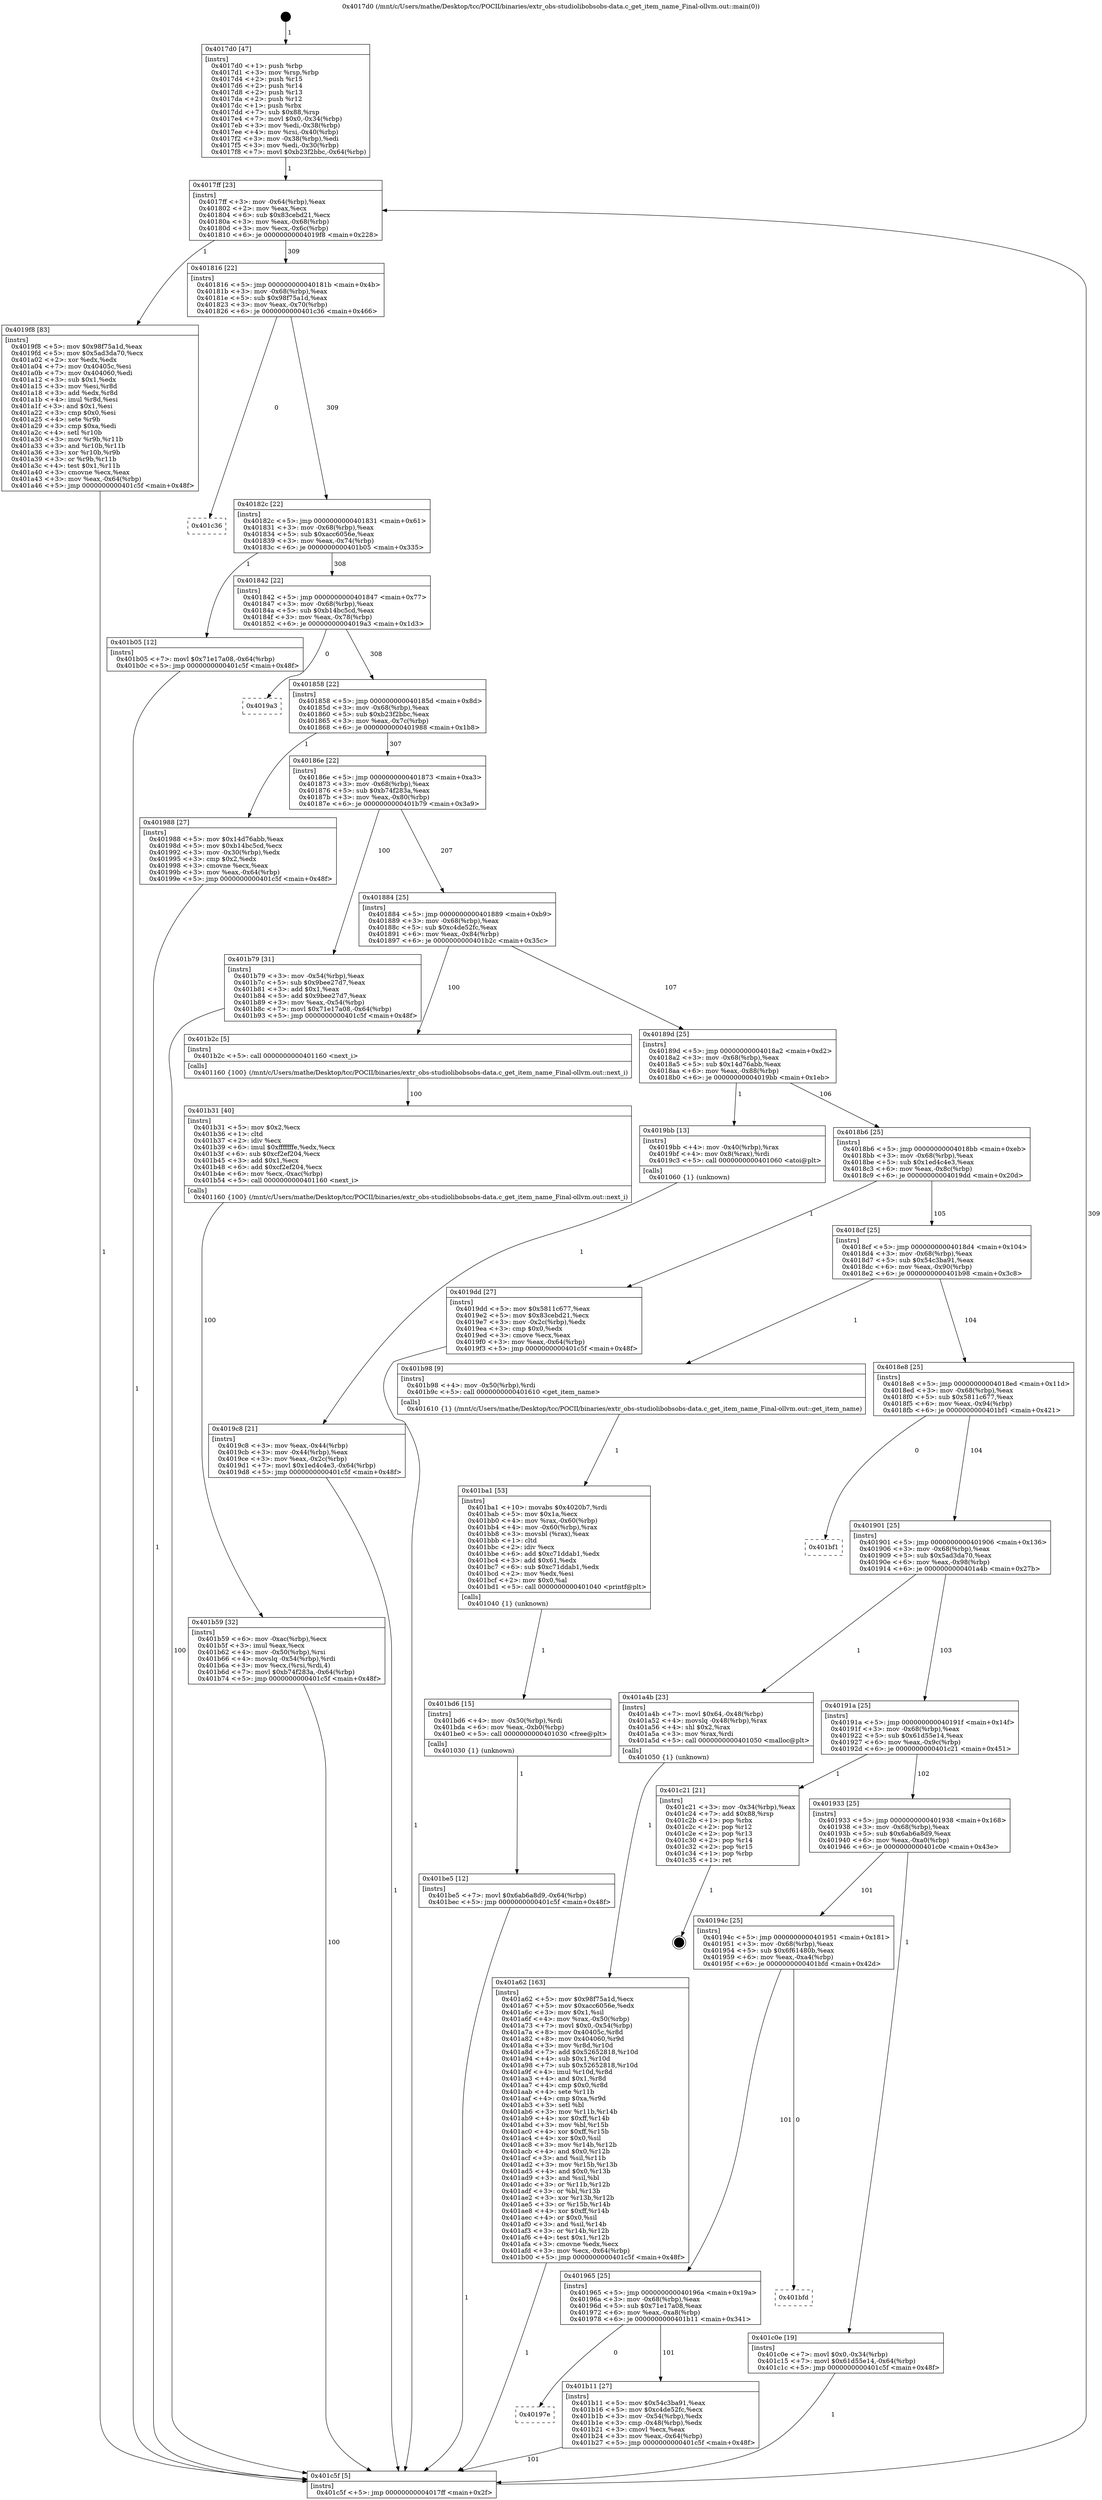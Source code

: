 digraph "0x4017d0" {
  label = "0x4017d0 (/mnt/c/Users/mathe/Desktop/tcc/POCII/binaries/extr_obs-studiolibobsobs-data.c_get_item_name_Final-ollvm.out::main(0))"
  labelloc = "t"
  node[shape=record]

  Entry [label="",width=0.3,height=0.3,shape=circle,fillcolor=black,style=filled]
  "0x4017ff" [label="{
     0x4017ff [23]\l
     | [instrs]\l
     &nbsp;&nbsp;0x4017ff \<+3\>: mov -0x64(%rbp),%eax\l
     &nbsp;&nbsp;0x401802 \<+2\>: mov %eax,%ecx\l
     &nbsp;&nbsp;0x401804 \<+6\>: sub $0x83cebd21,%ecx\l
     &nbsp;&nbsp;0x40180a \<+3\>: mov %eax,-0x68(%rbp)\l
     &nbsp;&nbsp;0x40180d \<+3\>: mov %ecx,-0x6c(%rbp)\l
     &nbsp;&nbsp;0x401810 \<+6\>: je 00000000004019f8 \<main+0x228\>\l
  }"]
  "0x4019f8" [label="{
     0x4019f8 [83]\l
     | [instrs]\l
     &nbsp;&nbsp;0x4019f8 \<+5\>: mov $0x98f75a1d,%eax\l
     &nbsp;&nbsp;0x4019fd \<+5\>: mov $0x5ad3da70,%ecx\l
     &nbsp;&nbsp;0x401a02 \<+2\>: xor %edx,%edx\l
     &nbsp;&nbsp;0x401a04 \<+7\>: mov 0x40405c,%esi\l
     &nbsp;&nbsp;0x401a0b \<+7\>: mov 0x404060,%edi\l
     &nbsp;&nbsp;0x401a12 \<+3\>: sub $0x1,%edx\l
     &nbsp;&nbsp;0x401a15 \<+3\>: mov %esi,%r8d\l
     &nbsp;&nbsp;0x401a18 \<+3\>: add %edx,%r8d\l
     &nbsp;&nbsp;0x401a1b \<+4\>: imul %r8d,%esi\l
     &nbsp;&nbsp;0x401a1f \<+3\>: and $0x1,%esi\l
     &nbsp;&nbsp;0x401a22 \<+3\>: cmp $0x0,%esi\l
     &nbsp;&nbsp;0x401a25 \<+4\>: sete %r9b\l
     &nbsp;&nbsp;0x401a29 \<+3\>: cmp $0xa,%edi\l
     &nbsp;&nbsp;0x401a2c \<+4\>: setl %r10b\l
     &nbsp;&nbsp;0x401a30 \<+3\>: mov %r9b,%r11b\l
     &nbsp;&nbsp;0x401a33 \<+3\>: and %r10b,%r11b\l
     &nbsp;&nbsp;0x401a36 \<+3\>: xor %r10b,%r9b\l
     &nbsp;&nbsp;0x401a39 \<+3\>: or %r9b,%r11b\l
     &nbsp;&nbsp;0x401a3c \<+4\>: test $0x1,%r11b\l
     &nbsp;&nbsp;0x401a40 \<+3\>: cmovne %ecx,%eax\l
     &nbsp;&nbsp;0x401a43 \<+3\>: mov %eax,-0x64(%rbp)\l
     &nbsp;&nbsp;0x401a46 \<+5\>: jmp 0000000000401c5f \<main+0x48f\>\l
  }"]
  "0x401816" [label="{
     0x401816 [22]\l
     | [instrs]\l
     &nbsp;&nbsp;0x401816 \<+5\>: jmp 000000000040181b \<main+0x4b\>\l
     &nbsp;&nbsp;0x40181b \<+3\>: mov -0x68(%rbp),%eax\l
     &nbsp;&nbsp;0x40181e \<+5\>: sub $0x98f75a1d,%eax\l
     &nbsp;&nbsp;0x401823 \<+3\>: mov %eax,-0x70(%rbp)\l
     &nbsp;&nbsp;0x401826 \<+6\>: je 0000000000401c36 \<main+0x466\>\l
  }"]
  Exit [label="",width=0.3,height=0.3,shape=circle,fillcolor=black,style=filled,peripheries=2]
  "0x401c36" [label="{
     0x401c36\l
  }", style=dashed]
  "0x40182c" [label="{
     0x40182c [22]\l
     | [instrs]\l
     &nbsp;&nbsp;0x40182c \<+5\>: jmp 0000000000401831 \<main+0x61\>\l
     &nbsp;&nbsp;0x401831 \<+3\>: mov -0x68(%rbp),%eax\l
     &nbsp;&nbsp;0x401834 \<+5\>: sub $0xacc6056e,%eax\l
     &nbsp;&nbsp;0x401839 \<+3\>: mov %eax,-0x74(%rbp)\l
     &nbsp;&nbsp;0x40183c \<+6\>: je 0000000000401b05 \<main+0x335\>\l
  }"]
  "0x401be5" [label="{
     0x401be5 [12]\l
     | [instrs]\l
     &nbsp;&nbsp;0x401be5 \<+7\>: movl $0x6ab6a8d9,-0x64(%rbp)\l
     &nbsp;&nbsp;0x401bec \<+5\>: jmp 0000000000401c5f \<main+0x48f\>\l
  }"]
  "0x401b05" [label="{
     0x401b05 [12]\l
     | [instrs]\l
     &nbsp;&nbsp;0x401b05 \<+7\>: movl $0x71e17a08,-0x64(%rbp)\l
     &nbsp;&nbsp;0x401b0c \<+5\>: jmp 0000000000401c5f \<main+0x48f\>\l
  }"]
  "0x401842" [label="{
     0x401842 [22]\l
     | [instrs]\l
     &nbsp;&nbsp;0x401842 \<+5\>: jmp 0000000000401847 \<main+0x77\>\l
     &nbsp;&nbsp;0x401847 \<+3\>: mov -0x68(%rbp),%eax\l
     &nbsp;&nbsp;0x40184a \<+5\>: sub $0xb14bc5cd,%eax\l
     &nbsp;&nbsp;0x40184f \<+3\>: mov %eax,-0x78(%rbp)\l
     &nbsp;&nbsp;0x401852 \<+6\>: je 00000000004019a3 \<main+0x1d3\>\l
  }"]
  "0x401bd6" [label="{
     0x401bd6 [15]\l
     | [instrs]\l
     &nbsp;&nbsp;0x401bd6 \<+4\>: mov -0x50(%rbp),%rdi\l
     &nbsp;&nbsp;0x401bda \<+6\>: mov %eax,-0xb0(%rbp)\l
     &nbsp;&nbsp;0x401be0 \<+5\>: call 0000000000401030 \<free@plt\>\l
     | [calls]\l
     &nbsp;&nbsp;0x401030 \{1\} (unknown)\l
  }"]
  "0x4019a3" [label="{
     0x4019a3\l
  }", style=dashed]
  "0x401858" [label="{
     0x401858 [22]\l
     | [instrs]\l
     &nbsp;&nbsp;0x401858 \<+5\>: jmp 000000000040185d \<main+0x8d\>\l
     &nbsp;&nbsp;0x40185d \<+3\>: mov -0x68(%rbp),%eax\l
     &nbsp;&nbsp;0x401860 \<+5\>: sub $0xb23f2bbc,%eax\l
     &nbsp;&nbsp;0x401865 \<+3\>: mov %eax,-0x7c(%rbp)\l
     &nbsp;&nbsp;0x401868 \<+6\>: je 0000000000401988 \<main+0x1b8\>\l
  }"]
  "0x401ba1" [label="{
     0x401ba1 [53]\l
     | [instrs]\l
     &nbsp;&nbsp;0x401ba1 \<+10\>: movabs $0x4020b7,%rdi\l
     &nbsp;&nbsp;0x401bab \<+5\>: mov $0x1a,%ecx\l
     &nbsp;&nbsp;0x401bb0 \<+4\>: mov %rax,-0x60(%rbp)\l
     &nbsp;&nbsp;0x401bb4 \<+4\>: mov -0x60(%rbp),%rax\l
     &nbsp;&nbsp;0x401bb8 \<+3\>: movsbl (%rax),%eax\l
     &nbsp;&nbsp;0x401bbb \<+1\>: cltd\l
     &nbsp;&nbsp;0x401bbc \<+2\>: idiv %ecx\l
     &nbsp;&nbsp;0x401bbe \<+6\>: add $0xc71ddab1,%edx\l
     &nbsp;&nbsp;0x401bc4 \<+3\>: add $0x61,%edx\l
     &nbsp;&nbsp;0x401bc7 \<+6\>: sub $0xc71ddab1,%edx\l
     &nbsp;&nbsp;0x401bcd \<+2\>: mov %edx,%esi\l
     &nbsp;&nbsp;0x401bcf \<+2\>: mov $0x0,%al\l
     &nbsp;&nbsp;0x401bd1 \<+5\>: call 0000000000401040 \<printf@plt\>\l
     | [calls]\l
     &nbsp;&nbsp;0x401040 \{1\} (unknown)\l
  }"]
  "0x401988" [label="{
     0x401988 [27]\l
     | [instrs]\l
     &nbsp;&nbsp;0x401988 \<+5\>: mov $0x14d76abb,%eax\l
     &nbsp;&nbsp;0x40198d \<+5\>: mov $0xb14bc5cd,%ecx\l
     &nbsp;&nbsp;0x401992 \<+3\>: mov -0x30(%rbp),%edx\l
     &nbsp;&nbsp;0x401995 \<+3\>: cmp $0x2,%edx\l
     &nbsp;&nbsp;0x401998 \<+3\>: cmovne %ecx,%eax\l
     &nbsp;&nbsp;0x40199b \<+3\>: mov %eax,-0x64(%rbp)\l
     &nbsp;&nbsp;0x40199e \<+5\>: jmp 0000000000401c5f \<main+0x48f\>\l
  }"]
  "0x40186e" [label="{
     0x40186e [22]\l
     | [instrs]\l
     &nbsp;&nbsp;0x40186e \<+5\>: jmp 0000000000401873 \<main+0xa3\>\l
     &nbsp;&nbsp;0x401873 \<+3\>: mov -0x68(%rbp),%eax\l
     &nbsp;&nbsp;0x401876 \<+5\>: sub $0xb74f283a,%eax\l
     &nbsp;&nbsp;0x40187b \<+3\>: mov %eax,-0x80(%rbp)\l
     &nbsp;&nbsp;0x40187e \<+6\>: je 0000000000401b79 \<main+0x3a9\>\l
  }"]
  "0x401c5f" [label="{
     0x401c5f [5]\l
     | [instrs]\l
     &nbsp;&nbsp;0x401c5f \<+5\>: jmp 00000000004017ff \<main+0x2f\>\l
  }"]
  "0x4017d0" [label="{
     0x4017d0 [47]\l
     | [instrs]\l
     &nbsp;&nbsp;0x4017d0 \<+1\>: push %rbp\l
     &nbsp;&nbsp;0x4017d1 \<+3\>: mov %rsp,%rbp\l
     &nbsp;&nbsp;0x4017d4 \<+2\>: push %r15\l
     &nbsp;&nbsp;0x4017d6 \<+2\>: push %r14\l
     &nbsp;&nbsp;0x4017d8 \<+2\>: push %r13\l
     &nbsp;&nbsp;0x4017da \<+2\>: push %r12\l
     &nbsp;&nbsp;0x4017dc \<+1\>: push %rbx\l
     &nbsp;&nbsp;0x4017dd \<+7\>: sub $0x88,%rsp\l
     &nbsp;&nbsp;0x4017e4 \<+7\>: movl $0x0,-0x34(%rbp)\l
     &nbsp;&nbsp;0x4017eb \<+3\>: mov %edi,-0x38(%rbp)\l
     &nbsp;&nbsp;0x4017ee \<+4\>: mov %rsi,-0x40(%rbp)\l
     &nbsp;&nbsp;0x4017f2 \<+3\>: mov -0x38(%rbp),%edi\l
     &nbsp;&nbsp;0x4017f5 \<+3\>: mov %edi,-0x30(%rbp)\l
     &nbsp;&nbsp;0x4017f8 \<+7\>: movl $0xb23f2bbc,-0x64(%rbp)\l
  }"]
  "0x401b59" [label="{
     0x401b59 [32]\l
     | [instrs]\l
     &nbsp;&nbsp;0x401b59 \<+6\>: mov -0xac(%rbp),%ecx\l
     &nbsp;&nbsp;0x401b5f \<+3\>: imul %eax,%ecx\l
     &nbsp;&nbsp;0x401b62 \<+4\>: mov -0x50(%rbp),%rsi\l
     &nbsp;&nbsp;0x401b66 \<+4\>: movslq -0x54(%rbp),%rdi\l
     &nbsp;&nbsp;0x401b6a \<+3\>: mov %ecx,(%rsi,%rdi,4)\l
     &nbsp;&nbsp;0x401b6d \<+7\>: movl $0xb74f283a,-0x64(%rbp)\l
     &nbsp;&nbsp;0x401b74 \<+5\>: jmp 0000000000401c5f \<main+0x48f\>\l
  }"]
  "0x401b79" [label="{
     0x401b79 [31]\l
     | [instrs]\l
     &nbsp;&nbsp;0x401b79 \<+3\>: mov -0x54(%rbp),%eax\l
     &nbsp;&nbsp;0x401b7c \<+5\>: sub $0x9bee27d7,%eax\l
     &nbsp;&nbsp;0x401b81 \<+3\>: add $0x1,%eax\l
     &nbsp;&nbsp;0x401b84 \<+5\>: add $0x9bee27d7,%eax\l
     &nbsp;&nbsp;0x401b89 \<+3\>: mov %eax,-0x54(%rbp)\l
     &nbsp;&nbsp;0x401b8c \<+7\>: movl $0x71e17a08,-0x64(%rbp)\l
     &nbsp;&nbsp;0x401b93 \<+5\>: jmp 0000000000401c5f \<main+0x48f\>\l
  }"]
  "0x401884" [label="{
     0x401884 [25]\l
     | [instrs]\l
     &nbsp;&nbsp;0x401884 \<+5\>: jmp 0000000000401889 \<main+0xb9\>\l
     &nbsp;&nbsp;0x401889 \<+3\>: mov -0x68(%rbp),%eax\l
     &nbsp;&nbsp;0x40188c \<+5\>: sub $0xc4de52fc,%eax\l
     &nbsp;&nbsp;0x401891 \<+6\>: mov %eax,-0x84(%rbp)\l
     &nbsp;&nbsp;0x401897 \<+6\>: je 0000000000401b2c \<main+0x35c\>\l
  }"]
  "0x401b31" [label="{
     0x401b31 [40]\l
     | [instrs]\l
     &nbsp;&nbsp;0x401b31 \<+5\>: mov $0x2,%ecx\l
     &nbsp;&nbsp;0x401b36 \<+1\>: cltd\l
     &nbsp;&nbsp;0x401b37 \<+2\>: idiv %ecx\l
     &nbsp;&nbsp;0x401b39 \<+6\>: imul $0xfffffffe,%edx,%ecx\l
     &nbsp;&nbsp;0x401b3f \<+6\>: sub $0xcf2ef204,%ecx\l
     &nbsp;&nbsp;0x401b45 \<+3\>: add $0x1,%ecx\l
     &nbsp;&nbsp;0x401b48 \<+6\>: add $0xcf2ef204,%ecx\l
     &nbsp;&nbsp;0x401b4e \<+6\>: mov %ecx,-0xac(%rbp)\l
     &nbsp;&nbsp;0x401b54 \<+5\>: call 0000000000401160 \<next_i\>\l
     | [calls]\l
     &nbsp;&nbsp;0x401160 \{100\} (/mnt/c/Users/mathe/Desktop/tcc/POCII/binaries/extr_obs-studiolibobsobs-data.c_get_item_name_Final-ollvm.out::next_i)\l
  }"]
  "0x401b2c" [label="{
     0x401b2c [5]\l
     | [instrs]\l
     &nbsp;&nbsp;0x401b2c \<+5\>: call 0000000000401160 \<next_i\>\l
     | [calls]\l
     &nbsp;&nbsp;0x401160 \{100\} (/mnt/c/Users/mathe/Desktop/tcc/POCII/binaries/extr_obs-studiolibobsobs-data.c_get_item_name_Final-ollvm.out::next_i)\l
  }"]
  "0x40189d" [label="{
     0x40189d [25]\l
     | [instrs]\l
     &nbsp;&nbsp;0x40189d \<+5\>: jmp 00000000004018a2 \<main+0xd2\>\l
     &nbsp;&nbsp;0x4018a2 \<+3\>: mov -0x68(%rbp),%eax\l
     &nbsp;&nbsp;0x4018a5 \<+5\>: sub $0x14d76abb,%eax\l
     &nbsp;&nbsp;0x4018aa \<+6\>: mov %eax,-0x88(%rbp)\l
     &nbsp;&nbsp;0x4018b0 \<+6\>: je 00000000004019bb \<main+0x1eb\>\l
  }"]
  "0x40197e" [label="{
     0x40197e\l
  }", style=dashed]
  "0x4019bb" [label="{
     0x4019bb [13]\l
     | [instrs]\l
     &nbsp;&nbsp;0x4019bb \<+4\>: mov -0x40(%rbp),%rax\l
     &nbsp;&nbsp;0x4019bf \<+4\>: mov 0x8(%rax),%rdi\l
     &nbsp;&nbsp;0x4019c3 \<+5\>: call 0000000000401060 \<atoi@plt\>\l
     | [calls]\l
     &nbsp;&nbsp;0x401060 \{1\} (unknown)\l
  }"]
  "0x4018b6" [label="{
     0x4018b6 [25]\l
     | [instrs]\l
     &nbsp;&nbsp;0x4018b6 \<+5\>: jmp 00000000004018bb \<main+0xeb\>\l
     &nbsp;&nbsp;0x4018bb \<+3\>: mov -0x68(%rbp),%eax\l
     &nbsp;&nbsp;0x4018be \<+5\>: sub $0x1ed4c4e3,%eax\l
     &nbsp;&nbsp;0x4018c3 \<+6\>: mov %eax,-0x8c(%rbp)\l
     &nbsp;&nbsp;0x4018c9 \<+6\>: je 00000000004019dd \<main+0x20d\>\l
  }"]
  "0x4019c8" [label="{
     0x4019c8 [21]\l
     | [instrs]\l
     &nbsp;&nbsp;0x4019c8 \<+3\>: mov %eax,-0x44(%rbp)\l
     &nbsp;&nbsp;0x4019cb \<+3\>: mov -0x44(%rbp),%eax\l
     &nbsp;&nbsp;0x4019ce \<+3\>: mov %eax,-0x2c(%rbp)\l
     &nbsp;&nbsp;0x4019d1 \<+7\>: movl $0x1ed4c4e3,-0x64(%rbp)\l
     &nbsp;&nbsp;0x4019d8 \<+5\>: jmp 0000000000401c5f \<main+0x48f\>\l
  }"]
  "0x401b11" [label="{
     0x401b11 [27]\l
     | [instrs]\l
     &nbsp;&nbsp;0x401b11 \<+5\>: mov $0x54c3ba91,%eax\l
     &nbsp;&nbsp;0x401b16 \<+5\>: mov $0xc4de52fc,%ecx\l
     &nbsp;&nbsp;0x401b1b \<+3\>: mov -0x54(%rbp),%edx\l
     &nbsp;&nbsp;0x401b1e \<+3\>: cmp -0x48(%rbp),%edx\l
     &nbsp;&nbsp;0x401b21 \<+3\>: cmovl %ecx,%eax\l
     &nbsp;&nbsp;0x401b24 \<+3\>: mov %eax,-0x64(%rbp)\l
     &nbsp;&nbsp;0x401b27 \<+5\>: jmp 0000000000401c5f \<main+0x48f\>\l
  }"]
  "0x4019dd" [label="{
     0x4019dd [27]\l
     | [instrs]\l
     &nbsp;&nbsp;0x4019dd \<+5\>: mov $0x5811c677,%eax\l
     &nbsp;&nbsp;0x4019e2 \<+5\>: mov $0x83cebd21,%ecx\l
     &nbsp;&nbsp;0x4019e7 \<+3\>: mov -0x2c(%rbp),%edx\l
     &nbsp;&nbsp;0x4019ea \<+3\>: cmp $0x0,%edx\l
     &nbsp;&nbsp;0x4019ed \<+3\>: cmove %ecx,%eax\l
     &nbsp;&nbsp;0x4019f0 \<+3\>: mov %eax,-0x64(%rbp)\l
     &nbsp;&nbsp;0x4019f3 \<+5\>: jmp 0000000000401c5f \<main+0x48f\>\l
  }"]
  "0x4018cf" [label="{
     0x4018cf [25]\l
     | [instrs]\l
     &nbsp;&nbsp;0x4018cf \<+5\>: jmp 00000000004018d4 \<main+0x104\>\l
     &nbsp;&nbsp;0x4018d4 \<+3\>: mov -0x68(%rbp),%eax\l
     &nbsp;&nbsp;0x4018d7 \<+5\>: sub $0x54c3ba91,%eax\l
     &nbsp;&nbsp;0x4018dc \<+6\>: mov %eax,-0x90(%rbp)\l
     &nbsp;&nbsp;0x4018e2 \<+6\>: je 0000000000401b98 \<main+0x3c8\>\l
  }"]
  "0x401965" [label="{
     0x401965 [25]\l
     | [instrs]\l
     &nbsp;&nbsp;0x401965 \<+5\>: jmp 000000000040196a \<main+0x19a\>\l
     &nbsp;&nbsp;0x40196a \<+3\>: mov -0x68(%rbp),%eax\l
     &nbsp;&nbsp;0x40196d \<+5\>: sub $0x71e17a08,%eax\l
     &nbsp;&nbsp;0x401972 \<+6\>: mov %eax,-0xa8(%rbp)\l
     &nbsp;&nbsp;0x401978 \<+6\>: je 0000000000401b11 \<main+0x341\>\l
  }"]
  "0x401b98" [label="{
     0x401b98 [9]\l
     | [instrs]\l
     &nbsp;&nbsp;0x401b98 \<+4\>: mov -0x50(%rbp),%rdi\l
     &nbsp;&nbsp;0x401b9c \<+5\>: call 0000000000401610 \<get_item_name\>\l
     | [calls]\l
     &nbsp;&nbsp;0x401610 \{1\} (/mnt/c/Users/mathe/Desktop/tcc/POCII/binaries/extr_obs-studiolibobsobs-data.c_get_item_name_Final-ollvm.out::get_item_name)\l
  }"]
  "0x4018e8" [label="{
     0x4018e8 [25]\l
     | [instrs]\l
     &nbsp;&nbsp;0x4018e8 \<+5\>: jmp 00000000004018ed \<main+0x11d\>\l
     &nbsp;&nbsp;0x4018ed \<+3\>: mov -0x68(%rbp),%eax\l
     &nbsp;&nbsp;0x4018f0 \<+5\>: sub $0x5811c677,%eax\l
     &nbsp;&nbsp;0x4018f5 \<+6\>: mov %eax,-0x94(%rbp)\l
     &nbsp;&nbsp;0x4018fb \<+6\>: je 0000000000401bf1 \<main+0x421\>\l
  }"]
  "0x401bfd" [label="{
     0x401bfd\l
  }", style=dashed]
  "0x401bf1" [label="{
     0x401bf1\l
  }", style=dashed]
  "0x401901" [label="{
     0x401901 [25]\l
     | [instrs]\l
     &nbsp;&nbsp;0x401901 \<+5\>: jmp 0000000000401906 \<main+0x136\>\l
     &nbsp;&nbsp;0x401906 \<+3\>: mov -0x68(%rbp),%eax\l
     &nbsp;&nbsp;0x401909 \<+5\>: sub $0x5ad3da70,%eax\l
     &nbsp;&nbsp;0x40190e \<+6\>: mov %eax,-0x98(%rbp)\l
     &nbsp;&nbsp;0x401914 \<+6\>: je 0000000000401a4b \<main+0x27b\>\l
  }"]
  "0x40194c" [label="{
     0x40194c [25]\l
     | [instrs]\l
     &nbsp;&nbsp;0x40194c \<+5\>: jmp 0000000000401951 \<main+0x181\>\l
     &nbsp;&nbsp;0x401951 \<+3\>: mov -0x68(%rbp),%eax\l
     &nbsp;&nbsp;0x401954 \<+5\>: sub $0x6f61480b,%eax\l
     &nbsp;&nbsp;0x401959 \<+6\>: mov %eax,-0xa4(%rbp)\l
     &nbsp;&nbsp;0x40195f \<+6\>: je 0000000000401bfd \<main+0x42d\>\l
  }"]
  "0x401a4b" [label="{
     0x401a4b [23]\l
     | [instrs]\l
     &nbsp;&nbsp;0x401a4b \<+7\>: movl $0x64,-0x48(%rbp)\l
     &nbsp;&nbsp;0x401a52 \<+4\>: movslq -0x48(%rbp),%rax\l
     &nbsp;&nbsp;0x401a56 \<+4\>: shl $0x2,%rax\l
     &nbsp;&nbsp;0x401a5a \<+3\>: mov %rax,%rdi\l
     &nbsp;&nbsp;0x401a5d \<+5\>: call 0000000000401050 \<malloc@plt\>\l
     | [calls]\l
     &nbsp;&nbsp;0x401050 \{1\} (unknown)\l
  }"]
  "0x40191a" [label="{
     0x40191a [25]\l
     | [instrs]\l
     &nbsp;&nbsp;0x40191a \<+5\>: jmp 000000000040191f \<main+0x14f\>\l
     &nbsp;&nbsp;0x40191f \<+3\>: mov -0x68(%rbp),%eax\l
     &nbsp;&nbsp;0x401922 \<+5\>: sub $0x61d55e14,%eax\l
     &nbsp;&nbsp;0x401927 \<+6\>: mov %eax,-0x9c(%rbp)\l
     &nbsp;&nbsp;0x40192d \<+6\>: je 0000000000401c21 \<main+0x451\>\l
  }"]
  "0x401a62" [label="{
     0x401a62 [163]\l
     | [instrs]\l
     &nbsp;&nbsp;0x401a62 \<+5\>: mov $0x98f75a1d,%ecx\l
     &nbsp;&nbsp;0x401a67 \<+5\>: mov $0xacc6056e,%edx\l
     &nbsp;&nbsp;0x401a6c \<+3\>: mov $0x1,%sil\l
     &nbsp;&nbsp;0x401a6f \<+4\>: mov %rax,-0x50(%rbp)\l
     &nbsp;&nbsp;0x401a73 \<+7\>: movl $0x0,-0x54(%rbp)\l
     &nbsp;&nbsp;0x401a7a \<+8\>: mov 0x40405c,%r8d\l
     &nbsp;&nbsp;0x401a82 \<+8\>: mov 0x404060,%r9d\l
     &nbsp;&nbsp;0x401a8a \<+3\>: mov %r8d,%r10d\l
     &nbsp;&nbsp;0x401a8d \<+7\>: add $0x52652818,%r10d\l
     &nbsp;&nbsp;0x401a94 \<+4\>: sub $0x1,%r10d\l
     &nbsp;&nbsp;0x401a98 \<+7\>: sub $0x52652818,%r10d\l
     &nbsp;&nbsp;0x401a9f \<+4\>: imul %r10d,%r8d\l
     &nbsp;&nbsp;0x401aa3 \<+4\>: and $0x1,%r8d\l
     &nbsp;&nbsp;0x401aa7 \<+4\>: cmp $0x0,%r8d\l
     &nbsp;&nbsp;0x401aab \<+4\>: sete %r11b\l
     &nbsp;&nbsp;0x401aaf \<+4\>: cmp $0xa,%r9d\l
     &nbsp;&nbsp;0x401ab3 \<+3\>: setl %bl\l
     &nbsp;&nbsp;0x401ab6 \<+3\>: mov %r11b,%r14b\l
     &nbsp;&nbsp;0x401ab9 \<+4\>: xor $0xff,%r14b\l
     &nbsp;&nbsp;0x401abd \<+3\>: mov %bl,%r15b\l
     &nbsp;&nbsp;0x401ac0 \<+4\>: xor $0xff,%r15b\l
     &nbsp;&nbsp;0x401ac4 \<+4\>: xor $0x0,%sil\l
     &nbsp;&nbsp;0x401ac8 \<+3\>: mov %r14b,%r12b\l
     &nbsp;&nbsp;0x401acb \<+4\>: and $0x0,%r12b\l
     &nbsp;&nbsp;0x401acf \<+3\>: and %sil,%r11b\l
     &nbsp;&nbsp;0x401ad2 \<+3\>: mov %r15b,%r13b\l
     &nbsp;&nbsp;0x401ad5 \<+4\>: and $0x0,%r13b\l
     &nbsp;&nbsp;0x401ad9 \<+3\>: and %sil,%bl\l
     &nbsp;&nbsp;0x401adc \<+3\>: or %r11b,%r12b\l
     &nbsp;&nbsp;0x401adf \<+3\>: or %bl,%r13b\l
     &nbsp;&nbsp;0x401ae2 \<+3\>: xor %r13b,%r12b\l
     &nbsp;&nbsp;0x401ae5 \<+3\>: or %r15b,%r14b\l
     &nbsp;&nbsp;0x401ae8 \<+4\>: xor $0xff,%r14b\l
     &nbsp;&nbsp;0x401aec \<+4\>: or $0x0,%sil\l
     &nbsp;&nbsp;0x401af0 \<+3\>: and %sil,%r14b\l
     &nbsp;&nbsp;0x401af3 \<+3\>: or %r14b,%r12b\l
     &nbsp;&nbsp;0x401af6 \<+4\>: test $0x1,%r12b\l
     &nbsp;&nbsp;0x401afa \<+3\>: cmovne %edx,%ecx\l
     &nbsp;&nbsp;0x401afd \<+3\>: mov %ecx,-0x64(%rbp)\l
     &nbsp;&nbsp;0x401b00 \<+5\>: jmp 0000000000401c5f \<main+0x48f\>\l
  }"]
  "0x401c0e" [label="{
     0x401c0e [19]\l
     | [instrs]\l
     &nbsp;&nbsp;0x401c0e \<+7\>: movl $0x0,-0x34(%rbp)\l
     &nbsp;&nbsp;0x401c15 \<+7\>: movl $0x61d55e14,-0x64(%rbp)\l
     &nbsp;&nbsp;0x401c1c \<+5\>: jmp 0000000000401c5f \<main+0x48f\>\l
  }"]
  "0x401c21" [label="{
     0x401c21 [21]\l
     | [instrs]\l
     &nbsp;&nbsp;0x401c21 \<+3\>: mov -0x34(%rbp),%eax\l
     &nbsp;&nbsp;0x401c24 \<+7\>: add $0x88,%rsp\l
     &nbsp;&nbsp;0x401c2b \<+1\>: pop %rbx\l
     &nbsp;&nbsp;0x401c2c \<+2\>: pop %r12\l
     &nbsp;&nbsp;0x401c2e \<+2\>: pop %r13\l
     &nbsp;&nbsp;0x401c30 \<+2\>: pop %r14\l
     &nbsp;&nbsp;0x401c32 \<+2\>: pop %r15\l
     &nbsp;&nbsp;0x401c34 \<+1\>: pop %rbp\l
     &nbsp;&nbsp;0x401c35 \<+1\>: ret\l
  }"]
  "0x401933" [label="{
     0x401933 [25]\l
     | [instrs]\l
     &nbsp;&nbsp;0x401933 \<+5\>: jmp 0000000000401938 \<main+0x168\>\l
     &nbsp;&nbsp;0x401938 \<+3\>: mov -0x68(%rbp),%eax\l
     &nbsp;&nbsp;0x40193b \<+5\>: sub $0x6ab6a8d9,%eax\l
     &nbsp;&nbsp;0x401940 \<+6\>: mov %eax,-0xa0(%rbp)\l
     &nbsp;&nbsp;0x401946 \<+6\>: je 0000000000401c0e \<main+0x43e\>\l
  }"]
  Entry -> "0x4017d0" [label=" 1"]
  "0x4017ff" -> "0x4019f8" [label=" 1"]
  "0x4017ff" -> "0x401816" [label=" 309"]
  "0x401c21" -> Exit [label=" 1"]
  "0x401816" -> "0x401c36" [label=" 0"]
  "0x401816" -> "0x40182c" [label=" 309"]
  "0x401c0e" -> "0x401c5f" [label=" 1"]
  "0x40182c" -> "0x401b05" [label=" 1"]
  "0x40182c" -> "0x401842" [label=" 308"]
  "0x401be5" -> "0x401c5f" [label=" 1"]
  "0x401842" -> "0x4019a3" [label=" 0"]
  "0x401842" -> "0x401858" [label=" 308"]
  "0x401bd6" -> "0x401be5" [label=" 1"]
  "0x401858" -> "0x401988" [label=" 1"]
  "0x401858" -> "0x40186e" [label=" 307"]
  "0x401988" -> "0x401c5f" [label=" 1"]
  "0x4017d0" -> "0x4017ff" [label=" 1"]
  "0x401c5f" -> "0x4017ff" [label=" 309"]
  "0x401ba1" -> "0x401bd6" [label=" 1"]
  "0x40186e" -> "0x401b79" [label=" 100"]
  "0x40186e" -> "0x401884" [label=" 207"]
  "0x401b98" -> "0x401ba1" [label=" 1"]
  "0x401884" -> "0x401b2c" [label=" 100"]
  "0x401884" -> "0x40189d" [label=" 107"]
  "0x401b79" -> "0x401c5f" [label=" 100"]
  "0x40189d" -> "0x4019bb" [label=" 1"]
  "0x40189d" -> "0x4018b6" [label=" 106"]
  "0x4019bb" -> "0x4019c8" [label=" 1"]
  "0x4019c8" -> "0x401c5f" [label=" 1"]
  "0x401b59" -> "0x401c5f" [label=" 100"]
  "0x4018b6" -> "0x4019dd" [label=" 1"]
  "0x4018b6" -> "0x4018cf" [label=" 105"]
  "0x4019dd" -> "0x401c5f" [label=" 1"]
  "0x4019f8" -> "0x401c5f" [label=" 1"]
  "0x401b31" -> "0x401b59" [label=" 100"]
  "0x4018cf" -> "0x401b98" [label=" 1"]
  "0x4018cf" -> "0x4018e8" [label=" 104"]
  "0x401b11" -> "0x401c5f" [label=" 101"]
  "0x4018e8" -> "0x401bf1" [label=" 0"]
  "0x4018e8" -> "0x401901" [label=" 104"]
  "0x401965" -> "0x40197e" [label=" 0"]
  "0x401901" -> "0x401a4b" [label=" 1"]
  "0x401901" -> "0x40191a" [label=" 103"]
  "0x401a4b" -> "0x401a62" [label=" 1"]
  "0x401a62" -> "0x401c5f" [label=" 1"]
  "0x401b05" -> "0x401c5f" [label=" 1"]
  "0x401b2c" -> "0x401b31" [label=" 100"]
  "0x40191a" -> "0x401c21" [label=" 1"]
  "0x40191a" -> "0x401933" [label=" 102"]
  "0x40194c" -> "0x401965" [label=" 101"]
  "0x401933" -> "0x401c0e" [label=" 1"]
  "0x401933" -> "0x40194c" [label=" 101"]
  "0x401965" -> "0x401b11" [label=" 101"]
  "0x40194c" -> "0x401bfd" [label=" 0"]
}
